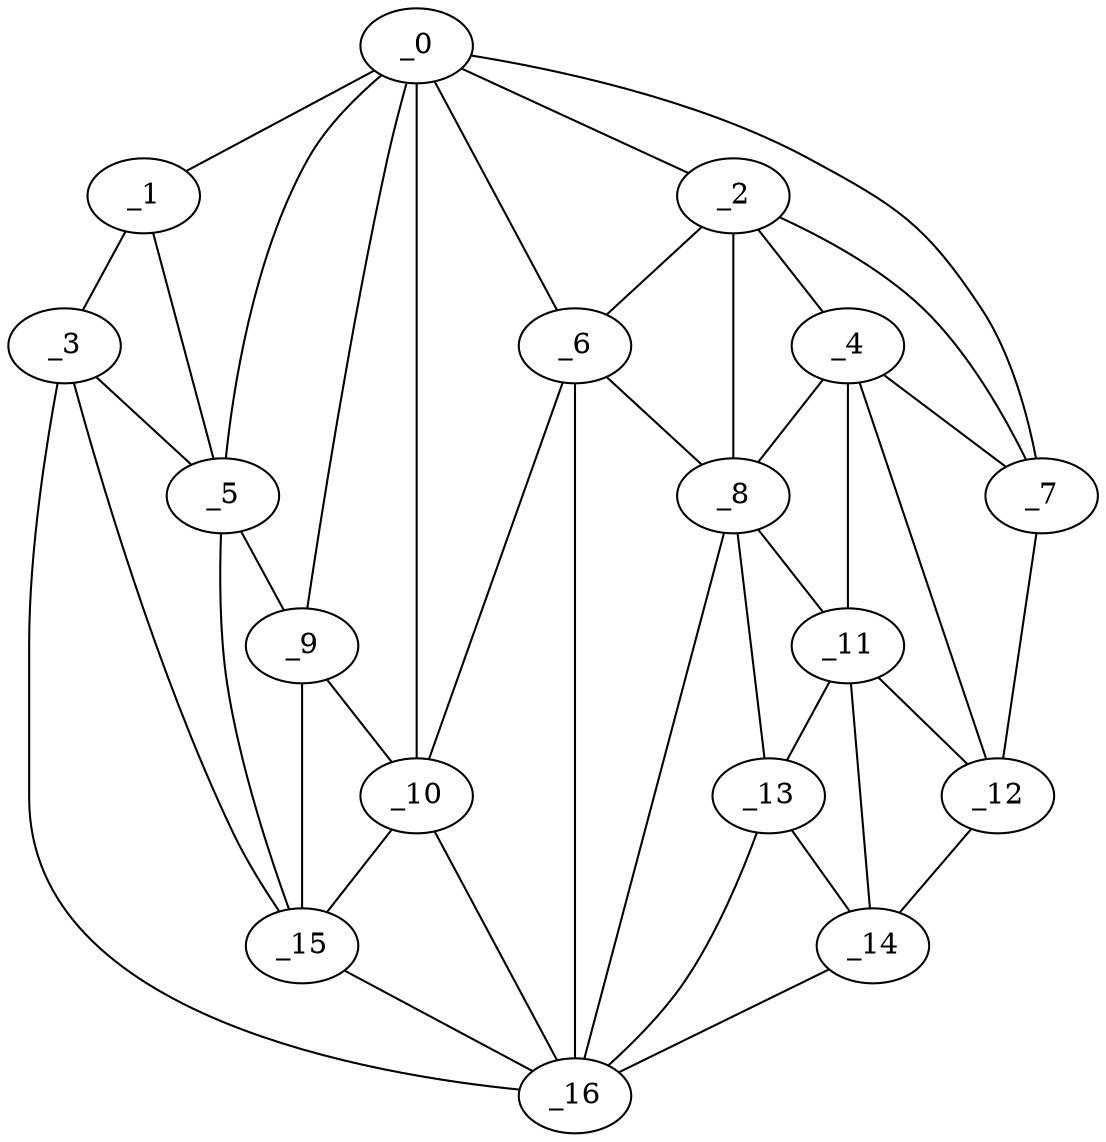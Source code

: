 graph "obj52__285.gxl" {
	_0	 [x=58,
		y=55];
	_1	 [x=63,
		y=4];
	_0 -- _1	 [valence=1];
	_2	 [x=69,
		y=83];
	_0 -- _2	 [valence=1];
	_5	 [x=76,
		y=30];
	_0 -- _5	 [valence=1];
	_6	 [x=76,
		y=75];
	_0 -- _6	 [valence=2];
	_7	 [x=77,
		y=123];
	_0 -- _7	 [valence=1];
	_9	 [x=80,
		y=38];
	_0 -- _9	 [valence=2];
	_10	 [x=80,
		y=54];
	_0 -- _10	 [valence=2];
	_3	 [x=72,
		y=3];
	_1 -- _3	 [valence=1];
	_1 -- _5	 [valence=1];
	_4	 [x=74,
		y=97];
	_2 -- _4	 [valence=2];
	_2 -- _6	 [valence=2];
	_2 -- _7	 [valence=1];
	_8	 [x=79,
		y=87];
	_2 -- _8	 [valence=1];
	_3 -- _5	 [valence=2];
	_15	 [x=89,
		y=40];
	_3 -- _15	 [valence=1];
	_16	 [x=92,
		y=46];
	_3 -- _16	 [valence=1];
	_4 -- _7	 [valence=2];
	_4 -- _8	 [valence=2];
	_11	 [x=82,
		y=101];
	_4 -- _11	 [valence=1];
	_12	 [x=83,
		y=116];
	_4 -- _12	 [valence=2];
	_5 -- _9	 [valence=2];
	_5 -- _15	 [valence=1];
	_6 -- _8	 [valence=1];
	_6 -- _10	 [valence=2];
	_6 -- _16	 [valence=2];
	_7 -- _12	 [valence=1];
	_8 -- _11	 [valence=2];
	_13	 [x=87,
		y=106];
	_8 -- _13	 [valence=2];
	_8 -- _16	 [valence=2];
	_9 -- _10	 [valence=2];
	_9 -- _15	 [valence=2];
	_10 -- _15	 [valence=1];
	_10 -- _16	 [valence=2];
	_11 -- _12	 [valence=2];
	_11 -- _13	 [valence=2];
	_14	 [x=87,
		y=111];
	_11 -- _14	 [valence=2];
	_12 -- _14	 [valence=1];
	_13 -- _14	 [valence=2];
	_13 -- _16	 [valence=2];
	_14 -- _16	 [valence=1];
	_15 -- _16	 [valence=2];
}

